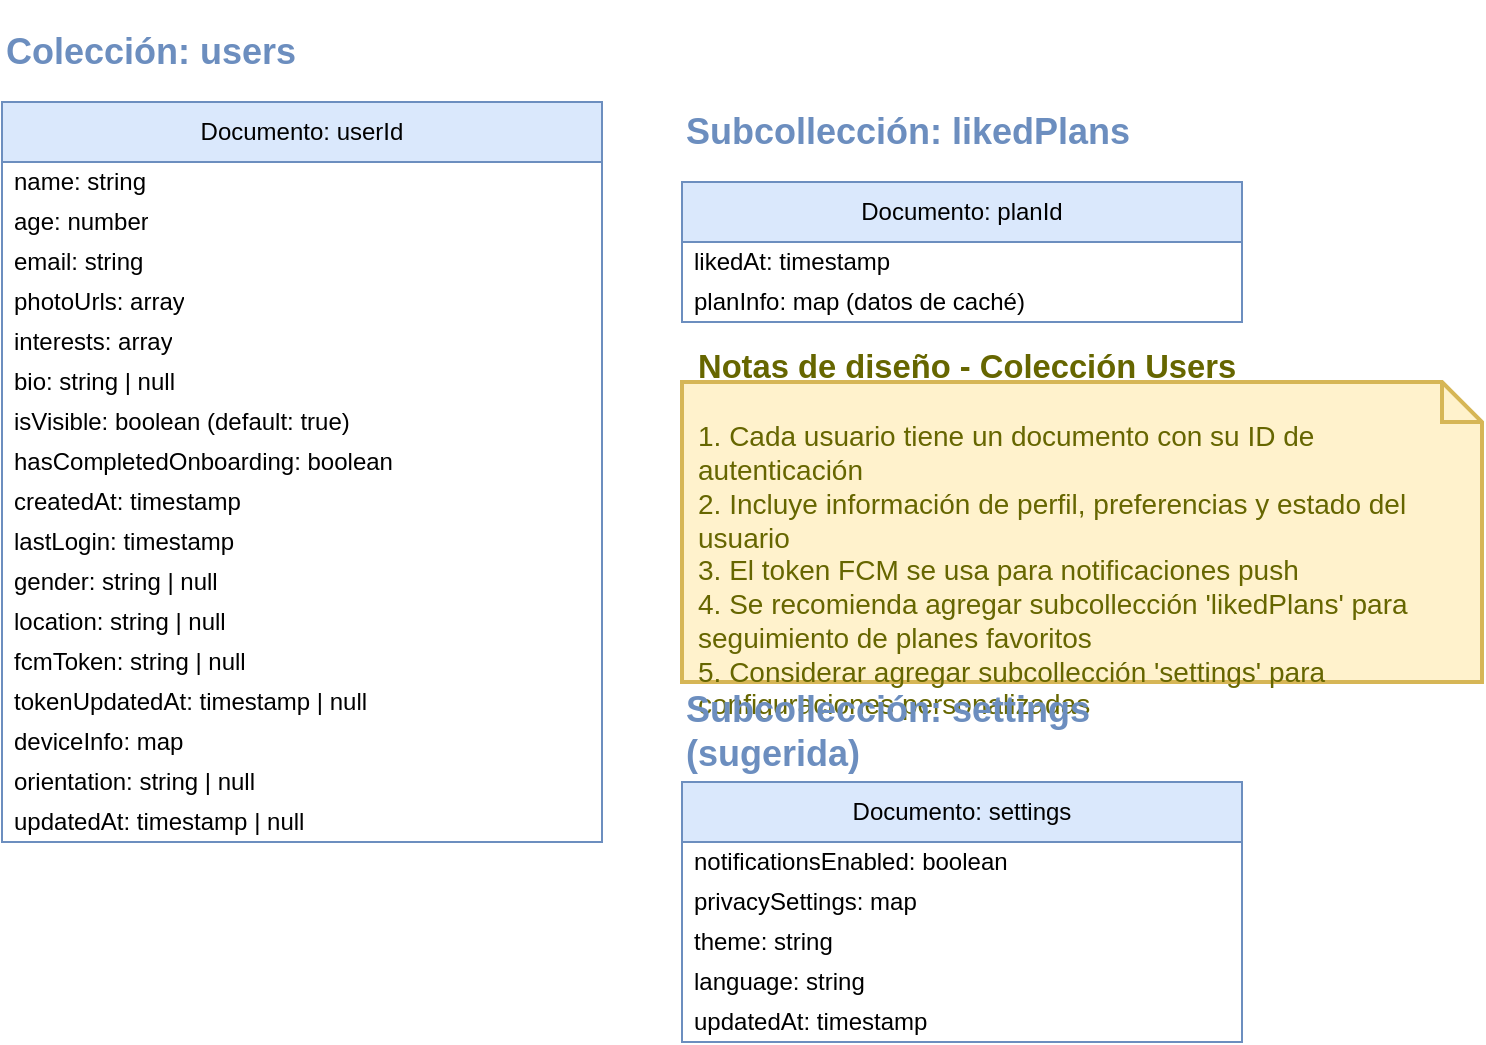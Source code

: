 <mxfile version="20.6.0">
  <diagram id="C5RBs43oDa-KdzZeNtuy" name="Firebase Users">
    <mxGraphModel dx="1422" dy="762" grid="1" gridSize="10" guides="1" tooltips="1" connect="1" arrows="1" fold="1" page="1" pageScale="1" pageWidth="827" pageHeight="1169" math="0" shadow="0">
      <root>
        <mxCell id="WIyWlLk6GJQsqaUBKTNV-0" />
        <mxCell id="WIyWlLk6GJQsqaUBKTNV-1" parent="WIyWlLk6GJQsqaUBKTNV-0" />

        <!-- USERS COLLECTION -->
        <mxCell id="users-title" value="&lt;h2&gt;Colección: users&lt;/h2&gt;" style="text;html=1;strokeColor=none;fillColor=none;align=left;verticalAlign=middle;whiteSpace=wrap;rounded=0;fontColor=#6C8EBF;" vertex="1" parent="WIyWlLk6GJQsqaUBKTNV-1">
          <mxGeometry x="40" y="40" width="200" height="30" as="geometry" />
        </mxCell>

        <mxCell id="users-document" value="Documento: userId" style="swimlane;fontStyle=0;childLayout=stackLayout;horizontal=1;startSize=30;horizontalStack=0;resizeParent=1;resizeParentMax=0;resizeLast=0;collapsible=1;marginBottom=0;whiteSpace=wrap;html=1;fillColor=#dae8fc;strokeColor=#6c8ebf;" vertex="1" parent="WIyWlLk6GJQsqaUBKTNV-1">
          <mxGeometry x="40" y="80" width="300" height="370" as="geometry" />
        </mxCell>
        <mxCell id="users-name" value="name: string" style="text;strokeColor=none;fillColor=none;align=left;verticalAlign=middle;spacingLeft=4;spacingRight=4;overflow=hidden;points=[[0,0.5],[1,0.5]];portConstraint=eastwest;rotatable=0;whiteSpace=wrap;html=1;" vertex="1" parent="users-document">
          <mxGeometry y="30" width="300" height="20" as="geometry" />
        </mxCell>
        <mxCell id="users-age" value="age: number" style="text;strokeColor=none;fillColor=none;align=left;verticalAlign=middle;spacingLeft=4;spacingRight=4;overflow=hidden;points=[[0,0.5],[1,0.5]];portConstraint=eastwest;rotatable=0;whiteSpace=wrap;html=1;" vertex="1" parent="users-document">
          <mxGeometry y="50" width="300" height="20" as="geometry" />
        </mxCell>
        <mxCell id="users-email" value="email: string" style="text;strokeColor=none;fillColor=none;align=left;verticalAlign=middle;spacingLeft=4;spacingRight=4;overflow=hidden;points=[[0,0.5],[1,0.5]];portConstraint=eastwest;rotatable=0;whiteSpace=wrap;html=1;" vertex="1" parent="users-document">
          <mxGeometry y="70" width="300" height="20" as="geometry" />
        </mxCell>
        <mxCell id="users-photoUrls" value="photoUrls: array&lt;string&gt;" style="text;strokeColor=none;fillColor=none;align=left;verticalAlign=middle;spacingLeft=4;spacingRight=4;overflow=hidden;points=[[0,0.5],[1,0.5]];portConstraint=eastwest;rotatable=0;whiteSpace=wrap;html=1;" vertex="1" parent="users-document">
          <mxGeometry y="90" width="300" height="20" as="geometry" />
        </mxCell>
        <mxCell id="users-interests" value="interests: array&lt;string&gt;" style="text;strokeColor=none;fillColor=none;align=left;verticalAlign=middle;spacingLeft=4;spacingRight=4;overflow=hidden;points=[[0,0.5],[1,0.5]];portConstraint=eastwest;rotatable=0;whiteSpace=wrap;html=1;" vertex="1" parent="users-document">
          <mxGeometry y="110" width="300" height="20" as="geometry" />
        </mxCell>
        <mxCell id="users-bio" value="bio: string | null" style="text;strokeColor=none;fillColor=none;align=left;verticalAlign=middle;spacingLeft=4;spacingRight=4;overflow=hidden;points=[[0,0.5],[1,0.5]];portConstraint=eastwest;rotatable=0;whiteSpace=wrap;html=1;" vertex="1" parent="users-document">
          <mxGeometry y="130" width="300" height="20" as="geometry" />
        </mxCell>
        <mxCell id="users-isVisible" value="isVisible: boolean (default: true)" style="text;strokeColor=none;fillColor=none;align=left;verticalAlign=middle;spacingLeft=4;spacingRight=4;overflow=hidden;points=[[0,0.5],[1,0.5]];portConstraint=eastwest;rotatable=0;whiteSpace=wrap;html=1;" vertex="1" parent="users-document">
          <mxGeometry y="150" width="300" height="20" as="geometry" />
        </mxCell>
        <mxCell id="users-hasCompletedOnboarding" value="hasCompletedOnboarding: boolean" style="text;strokeColor=none;fillColor=none;align=left;verticalAlign=middle;spacingLeft=4;spacingRight=4;overflow=hidden;points=[[0,0.5],[1,0.5]];portConstraint=eastwest;rotatable=0;whiteSpace=wrap;html=1;" vertex="1" parent="users-document">
          <mxGeometry y="170" width="300" height="20" as="geometry" />
        </mxCell>
        <mxCell id="users-createdAt" value="createdAt: timestamp" style="text;strokeColor=none;fillColor=none;align=left;verticalAlign=middle;spacingLeft=4;spacingRight=4;overflow=hidden;points=[[0,0.5],[1,0.5]];portConstraint=eastwest;rotatable=0;whiteSpace=wrap;html=1;" vertex="1" parent="users-document">
          <mxGeometry y="190" width="300" height="20" as="geometry" />
        </mxCell>
        <mxCell id="users-lastLogin" value="lastLogin: timestamp" style="text;strokeColor=none;fillColor=none;align=left;verticalAlign=middle;spacingLeft=4;spacingRight=4;overflow=hidden;points=[[0,0.5],[1,0.5]];portConstraint=eastwest;rotatable=0;whiteSpace=wrap;html=1;" vertex="1" parent="users-document">
          <mxGeometry y="210" width="300" height="20" as="geometry" />
        </mxCell>
        <mxCell id="users-gender" value="gender: string | null" style="text;strokeColor=none;fillColor=none;align=left;verticalAlign=middle;spacingLeft=4;spacingRight=4;overflow=hidden;points=[[0,0.5],[1,0.5]];portConstraint=eastwest;rotatable=0;whiteSpace=wrap;html=1;" vertex="1" parent="users-document">
          <mxGeometry y="230" width="300" height="20" as="geometry" />
        </mxCell>
        <mxCell id="users-location" value="location: string | null" style="text;strokeColor=none;fillColor=none;align=left;verticalAlign=middle;spacingLeft=4;spacingRight=4;overflow=hidden;points=[[0,0.5],[1,0.5]];portConstraint=eastwest;rotatable=0;whiteSpace=wrap;html=1;" vertex="1" parent="users-document">
          <mxGeometry y="250" width="300" height="20" as="geometry" />
        </mxCell>
        <mxCell id="users-fcmToken" value="fcmToken: string | null" style="text;strokeColor=none;fillColor=none;align=left;verticalAlign=middle;spacingLeft=4;spacingRight=4;overflow=hidden;points=[[0,0.5],[1,0.5]];portConstraint=eastwest;rotatable=0;whiteSpace=wrap;html=1;" vertex="1" parent="users-document">
          <mxGeometry y="270" width="300" height="20" as="geometry" />
        </mxCell>
        <mxCell id="users-tokenUpdatedAt" value="tokenUpdatedAt: timestamp | null" style="text;strokeColor=none;fillColor=none;align=left;verticalAlign=middle;spacingLeft=4;spacingRight=4;overflow=hidden;points=[[0,0.5],[1,0.5]];portConstraint=eastwest;rotatable=0;whiteSpace=wrap;html=1;" vertex="1" parent="users-document">
          <mxGeometry y="290" width="300" height="20" as="geometry" />
        </mxCell>
        <mxCell id="users-deviceInfo" value="deviceInfo: map&lt;string, any&gt;" style="text;strokeColor=none;fillColor=none;align=left;verticalAlign=middle;spacingLeft=4;spacingRight=4;overflow=hidden;points=[[0,0.5],[1,0.5]];portConstraint=eastwest;rotatable=0;whiteSpace=wrap;html=1;" vertex="1" parent="users-document">
          <mxGeometry y="310" width="300" height="20" as="geometry" />
        </mxCell>
        <mxCell id="users-orientation" value="orientation: string | null" style="text;strokeColor=none;fillColor=none;align=left;verticalAlign=middle;spacingLeft=4;spacingRight=4;overflow=hidden;points=[[0,0.5],[1,0.5]];portConstraint=eastwest;rotatable=0;whiteSpace=wrap;html=1;" vertex="1" parent="users-document">
          <mxGeometry y="330" width="300" height="20" as="geometry" />
        </mxCell>
        <mxCell id="users-updatedAt" value="updatedAt: timestamp | null" style="text;strokeColor=none;fillColor=none;align=left;verticalAlign=middle;spacingLeft=4;spacingRight=4;overflow=hidden;points=[[0,0.5],[1,0.5]];portConstraint=eastwest;rotatable=0;whiteSpace=wrap;html=1;" vertex="1" parent="users-document">
          <mxGeometry y="350" width="300" height="20" as="geometry" />
        </mxCell>
        
        <!-- USER PROFILE PICTURE COLLECTION -->
        <mxCell id="user-likes-title" value="&lt;h2&gt;Subcollección: likedPlans&lt;/h2&gt;" style="text;html=1;strokeColor=none;fillColor=none;align=left;verticalAlign=middle;whiteSpace=wrap;rounded=0;fontColor=#6C8EBF;" vertex="1" parent="WIyWlLk6GJQsqaUBKTNV-1">
          <mxGeometry x="380" y="80" width="280" height="30" as="geometry" />
        </mxCell>

        <mxCell id="user-likes-document" value="Documento: planId" style="swimlane;fontStyle=0;childLayout=stackLayout;horizontal=1;startSize=30;horizontalStack=0;resizeParent=1;resizeParentMax=0;resizeLast=0;collapsible=1;marginBottom=0;whiteSpace=wrap;html=1;fillColor=#dae8fc;strokeColor=#6c8ebf;" vertex="1" parent="WIyWlLk6GJQsqaUBKTNV-1">
          <mxGeometry x="380" y="120" width="280" height="70" as="geometry" />
        </mxCell>
        <mxCell id="user-likes-likedAt" value="likedAt: timestamp" style="text;strokeColor=none;fillColor=none;align=left;verticalAlign=middle;spacingLeft=4;spacingRight=4;overflow=hidden;points=[[0,0.5],[1,0.5]];portConstraint=eastwest;rotatable=0;whiteSpace=wrap;html=1;" vertex="1" parent="user-likes-document">
          <mxGeometry y="30" width="280" height="20" as="geometry" />
        </mxCell>
        <mxCell id="user-likes-planInfo" value="planInfo: map&lt;string, any&gt; (datos de caché)" style="text;strokeColor=none;fillColor=none;align=left;verticalAlign=middle;spacingLeft=4;spacingRight=4;overflow=hidden;points=[[0,0.5],[1,0.5]];portConstraint=eastwest;rotatable=0;whiteSpace=wrap;html=1;" vertex="1" parent="user-likes-document">
          <mxGeometry y="50" width="280" height="20" as="geometry" />
        </mxCell>

        <!-- DESIGN NOTES -->
        <mxCell id="design-notes" value="&lt;h3&gt;Notas de diseño - Colección Users&lt;/h3&gt;&lt;p&gt;1. Cada usuario tiene un documento con su ID de autenticación&lt;br&gt;2. Incluye información de perfil, preferencias y estado del usuario&lt;br&gt;3. El token FCM se usa para notificaciones push&lt;br&gt;4. Se recomienda agregar subcollección 'likedPlans' para seguimiento de planes favoritos&lt;br&gt;5. Considerar agregar subcollección 'settings' para configuraciones personalizadas&lt;/p&gt;" style="shape=note;strokeWidth=2;fontSize=14;size=20;whiteSpace=wrap;html=1;fillColor=#fff2cc;strokeColor=#d6b656;fontColor=#666600;align=left;spacing=8;" vertex="1" parent="WIyWlLk6GJQsqaUBKTNV-1">
          <mxGeometry x="380" y="220" width="400" height="150" as="geometry" />
        </mxCell>
        
        <!-- ADDITIONAL COLLECTIONS (SUGGESTED) -->
        <mxCell id="user-settings-title" value="&lt;h2&gt;Subcollección: settings (sugerida)&lt;/h2&gt;" style="text;html=1;strokeColor=none;fillColor=none;align=left;verticalAlign=middle;whiteSpace=wrap;rounded=0;fontColor=#6C8EBF;" vertex="1" parent="WIyWlLk6GJQsqaUBKTNV-1">
          <mxGeometry x="380" y="380" width="280" height="30" as="geometry" />
        </mxCell>

        <mxCell id="user-settings-document" value="Documento: settings" style="swimlane;fontStyle=0;childLayout=stackLayout;horizontal=1;startSize=30;horizontalStack=0;resizeParent=1;resizeParentMax=0;resizeLast=0;collapsible=1;marginBottom=0;whiteSpace=wrap;html=1;fillColor=#dae8fc;strokeColor=#6c8ebf;" vertex="1" parent="WIyWlLk6GJQsqaUBKTNV-1">
          <mxGeometry x="380" y="420" width="280" height="130" as="geometry" />
        </mxCell>
        <mxCell id="user-settings-notifications" value="notificationsEnabled: boolean" style="text;strokeColor=none;fillColor=none;align=left;verticalAlign=middle;spacingLeft=4;spacingRight=4;overflow=hidden;points=[[0,0.5],[1,0.5]];portConstraint=eastwest;rotatable=0;whiteSpace=wrap;html=1;" vertex="1" parent="user-settings-document">
          <mxGeometry y="30" width="280" height="20" as="geometry" />
        </mxCell>
        <mxCell id="user-settings-privacy" value="privacySettings: map&lt;string, boolean&gt;" style="text;strokeColor=none;fillColor=none;align=left;verticalAlign=middle;spacingLeft=4;spacingRight=4;overflow=hidden;points=[[0,0.5],[1,0.5]];portConstraint=eastwest;rotatable=0;whiteSpace=wrap;html=1;" vertex="1" parent="user-settings-document">
          <mxGeometry y="50" width="280" height="20" as="geometry" />
        </mxCell>
        <mxCell id="user-settings-theme" value="theme: string" style="text;strokeColor=none;fillColor=none;align=left;verticalAlign=middle;spacingLeft=4;spacingRight=4;overflow=hidden;points=[[0,0.5],[1,0.5]];portConstraint=eastwest;rotatable=0;whiteSpace=wrap;html=1;" vertex="1" parent="user-settings-document">
          <mxGeometry y="70" width="280" height="20" as="geometry" />
        </mxCell>
        <mxCell id="user-settings-language" value="language: string" style="text;strokeColor=none;fillColor=none;align=left;verticalAlign=middle;spacingLeft=4;spacingRight=4;overflow=hidden;points=[[0,0.5],[1,0.5]];portConstraint=eastwest;rotatable=0;whiteSpace=wrap;html=1;" vertex="1" parent="user-settings-document">
          <mxGeometry y="90" width="280" height="20" as="geometry" />
        </mxCell>
        <mxCell id="user-settings-updatedAt" value="updatedAt: timestamp" style="text;strokeColor=none;fillColor=none;align=left;verticalAlign=middle;spacingLeft=4;spacingRight=4;overflow=hidden;points=[[0,0.5],[1,0.5]];portConstraint=eastwest;rotatable=0;whiteSpace=wrap;html=1;" vertex="1" parent="user-settings-document">
          <mxGeometry y="110" width="280" height="20" as="geometry" />
        </mxCell>

      </root>
    </mxGraphModel>
  </diagram>
</mxfile>